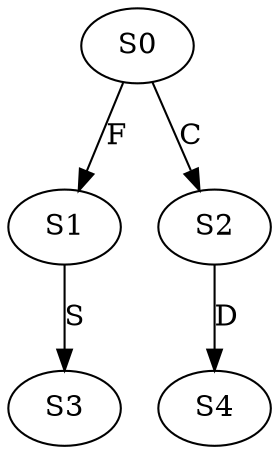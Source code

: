 strict digraph  {
	S0 -> S1 [ label = F ];
	S0 -> S2 [ label = C ];
	S1 -> S3 [ label = S ];
	S2 -> S4 [ label = D ];
}
